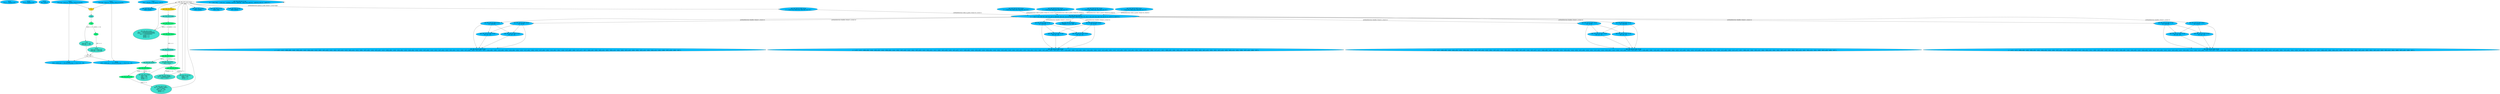 digraph "" {
	node [label="\N"];
	"59:AS"	[ast="<pyverilog.vparser.ast.Assign object at 0x752b928d3fd0>",
		def_var="['EN_E']",
		fillcolor=deepskyblue,
		label="59:AS
EN_E = ~EncDec & EN;",
		statements="[]",
		style=filled,
		typ=Assign,
		use_var="['EN']"];
	"60:AS"	[ast="<pyverilog.vparser.ast.Assign object at 0x752b92ee60d0>",
		def_var="['EN_D']",
		fillcolor=deepskyblue,
		label="60:AS
EN_D = EncDec & EN;",
		statements="[]",
		style=filled,
		typ=Assign,
		use_var="['EN']"];
	"62:AS"	[ast="<pyverilog.vparser.ast.Assign object at 0x752b92ee65b0>",
		def_var="['BSY']",
		fillcolor=deepskyblue,
		label="62:AS
BSY = BSY_E;",
		statements="[]",
		style=filled,
		typ=Assign,
		use_var="['BSY_E']"];
	"64:AS"	[ast="<pyverilog.vparser.ast.Assign object at 0x752b92ee6a90>",
		def_var="['Dvld_tmp']",
		fillcolor=deepskyblue,
		label="64:AS
Dvld_tmp = Dvld_E & ~EncDec | Dvld_D & EncDec;",
		statements="[]",
		style=filled,
		typ=Assign,
		use_var="['Dvld_E', 'Dvld_D']"];
	"67:AS"	[ast="<pyverilog.vparser.ast.Assign object at 0x752b92ec90d0>",
		def_var="['Dvld']",
		fillcolor=deepskyblue,
		label="67:AS
Dvld = ((Dvld_reg == 1'b0) && (Dvld_tmp == 1'b1))? 1'b1 : 1'b0;",
		statements="[]",
		style=filled,
		typ=Assign,
		use_var="['Dvld_reg', 'Dvld_tmp']"];
	"64:AS" -> "67:AS";
	"76:AL"	[ast="<pyverilog.vparser.ast.Always object at 0x752b92f0fa00>",
		clk_sens=False,
		fillcolor=gold,
		label="76:AL",
		sens="['CLK']",
		statements="[]",
		style=filled,
		typ=Always,
		use_var="['EN', 'Dvld_tmp', 'Kvld_tmp', 'RSTn']"];
	"64:AS" -> "76:AL";
	"65:AS"	[ast="<pyverilog.vparser.ast.Assign object at 0x752b92ee6ee0>",
		def_var="['Kvld_tmp']",
		fillcolor=deepskyblue,
		label="65:AS
Kvld_tmp = Kvld_E & ~EncDec | Kvld_D & EncDec;",
		statements="[]",
		style=filled,
		typ=Assign,
		use_var="['Kvld_E', 'Kvld_D']"];
	"68:AS"	[ast="<pyverilog.vparser.ast.Assign object at 0x752b92ec95e0>",
		def_var="['Kvld']",
		fillcolor=deepskyblue,
		label="68:AS
Kvld = ((Kvld_reg == 1'b0) && (Kvld_tmp == 1'b1))? 1'b1 : 1'b0;",
		statements="[]",
		style=filled,
		typ=Assign,
		use_var="['Kvld_reg', 'Kvld_tmp']"];
	"65:AS" -> "68:AS";
	"65:AS" -> "76:AL";
	"70:AS"	[ast="<pyverilog.vparser.ast.Assign object at 0x752b92ec9880>",
		def_var="['Dout']",
		fillcolor=deepskyblue,
		label="70:AS
Dout = (EncDec == 0)? Dout_E : Dout_D;",
		statements="[]",
		style=filled,
		typ=Assign,
		use_var="['Dout_E', 'Dout_D']"];
	"76:BL"	[ast="<pyverilog.vparser.ast.Block object at 0x752b92f0f850>",
		fillcolor=turquoise,
		label="76:BL",
		statements="[]",
		style=filled,
		typ=Block];
	"76:AL" -> "76:BL"	[cond="[]",
		lineno=None];
	"77:IF"	[ast="<pyverilog.vparser.ast.IfStatement object at 0x752b92f0f670>",
		fillcolor=springgreen,
		label="77:IF",
		statements="[]",
		style=filled,
		typ=IfStatement];
	"76:BL" -> "77:IF"	[cond="[]",
		lineno=None];
	"77:BL"	[ast="<pyverilog.vparser.ast.Block object at 0x752b92f0fd30>",
		fillcolor=turquoise,
		label="77:BL
Dvld_reg <= 1'b0;
Kvld_reg <= 1'b0;",
		statements="[<pyverilog.vparser.ast.NonblockingSubstitution object at 0x752b92f0fcd0>, <pyverilog.vparser.ast.NonblockingSubstitution object \
at 0x752b92f0ff10>]",
		style=filled,
		typ=Block];
	"77:IF" -> "77:BL"	[cond="['RSTn']",
		label="(RSTn == 0)",
		lineno=77];
	"81:IF"	[ast="<pyverilog.vparser.ast.IfStatement object at 0x752b92f0feb0>",
		fillcolor=springgreen,
		label="81:IF",
		statements="[]",
		style=filled,
		typ=IfStatement];
	"77:IF" -> "81:IF"	[cond="['RSTn']",
		label="!((RSTn == 0))",
		lineno=77];
	"Leaf_76:AL"	[def_var="['Kvld_reg', 'Dvld_reg']",
		label="Leaf_76:AL"];
	"77:BL" -> "Leaf_76:AL"	[cond="[]",
		lineno=None];
	"81:BL"	[ast="<pyverilog.vparser.ast.Block object at 0x752b92f0fa60>",
		fillcolor=turquoise,
		label="81:BL
Dvld_reg <= Dvld_tmp;
Kvld_reg <= Kvld_tmp;",
		statements="[<pyverilog.vparser.ast.NonblockingSubstitution object at 0x752b92f13460>, <pyverilog.vparser.ast.NonblockingSubstitution object \
at 0x752b92f13670>]",
		style=filled,
		typ=Block];
	"81:IF" -> "81:BL"	[cond="['EN']",
		label="(EN == 1)",
		lineno=81];
	"81:BL" -> "Leaf_76:AL"	[cond="[]",
		lineno=None];
	"Leaf_76:AL" -> "67:AS";
	"Leaf_76:AL" -> "68:AS";
	"AES_TBL_ENC.249:AS"	[ast="<pyverilog.vparser.ast.Assign object at 0x752b92f70760>",
		def_var="['Kvld']",
		fillcolor=deepskyblue,
		label="AES_TBL_ENC.249:AS
Kvld = Kvldrg;",
		statements="[]",
		style=filled,
		typ=Assign,
		use_var="['Kvldrg']"];
	"AES_TBL_ENC.250:AS"	[ast="<pyverilog.vparser.ast.Assign object at 0x752b92f70910>",
		def_var="['Dvld']",
		fillcolor=deepskyblue,
		label="AES_TBL_ENC.250:AS
Dvld = Dvldrg;",
		statements="[]",
		style=filled,
		typ=Assign,
		use_var="['Dvldrg']"];
	"AES_TBL_ENC.251:AS"	[ast="<pyverilog.vparser.ast.Assign object at 0x752b92f70ac0>",
		def_var="['Dout']",
		fillcolor=deepskyblue,
		label="AES_TBL_ENC.251:AS
Dout = Drg;",
		statements="[]",
		style=filled,
		typ=Assign,
		use_var="['Drg']"];
	"AES_TBL_ENC.252:AS"	[ast="<pyverilog.vparser.ast.Assign object at 0x752b92f70c70>",
		def_var="['BSY']",
		fillcolor=deepskyblue,
		label="AES_TBL_ENC.252:AS
BSY = BSYrg;",
		statements="[]",
		style=filled,
		typ=Assign,
		use_var="['BSYrg']"];
	"AES_TBL_ENC.254:AL"	[ast="<pyverilog.vparser.ast.Always object at 0x752b92f70f10>",
		clk_sens=False,
		fillcolor=gold,
		label="AES_TBL_ENC.254:AL",
		sens="['CLK']",
		statements="[]",
		style=filled,
		typ=Always,
		use_var="['Dnext', 'EN', 'Drdy', 'RSTn', 'Krdy', 'BSYrg', 'Kin', 'Knext', 'Rrg', 'Din', 'Krg']"];
	"AES_TBL_ENC.254:BL"	[ast="<pyverilog.vparser.ast.Block object at 0x752b92f70f40>",
		fillcolor=turquoise,
		label="AES_TBL_ENC.254:BL",
		statements="[]",
		style=filled,
		typ=Block];
	"AES_TBL_ENC.254:AL" -> "AES_TBL_ENC.254:BL"	[cond="[]",
		lineno=None];
	"AES_TBL_ENC.255:IF"	[ast="<pyverilog.vparser.ast.IfStatement object at 0x752b92f6cc10>",
		fillcolor=springgreen,
		label="AES_TBL_ENC.255:IF",
		statements="[]",
		style=filled,
		typ=IfStatement];
	"AES_TBL_ENC.254:BL" -> "AES_TBL_ENC.255:IF"	[cond="[]",
		lineno=None];
	"AES_TBL_ENC.255:BL"	[ast="<pyverilog.vparser.ast.Block object at 0x752b92f70fa0>",
		fillcolor=turquoise,
		label="AES_TBL_ENC.255:BL
Krg <= 128'h0000000000000000;
KrgX <= 128'h0000000000000000;
Rrg <= 10'b0000000001;
Kvldrg <= 0;
Dvldrg <= 0;
\
BSYrg <= 0;",
		statements="[<pyverilog.vparser.ast.NonblockingSubstitution object at 0x752b92f6c400>, <pyverilog.vparser.ast.NonblockingSubstitution object \
at 0x752b92f6c640>, <pyverilog.vparser.ast.NonblockingSubstitution object at 0x752b92f6c7f0>, <pyverilog.vparser.ast.NonblockingSubstitution \
object at 0x752b92f6c9a0>, <pyverilog.vparser.ast.NonblockingSubstitution object at 0x752b92f6cb50>, <pyverilog.vparser.ast.NonblockingSubstitution \
object at 0x752b92f6cd00>]",
		style=filled,
		typ=Block];
	"AES_TBL_ENC.255:IF" -> "AES_TBL_ENC.255:BL"	[cond="['RSTn']",
		label="(RSTn == 0)",
		lineno=255];
	"AES_TBL_ENC.263:IF"	[ast="<pyverilog.vparser.ast.IfStatement object at 0x752b92f6ccd0>",
		fillcolor=springgreen,
		label="AES_TBL_ENC.263:IF",
		statements="[]",
		style=filled,
		typ=IfStatement];
	"AES_TBL_ENC.255:IF" -> "AES_TBL_ENC.263:IF"	[cond="['RSTn']",
		label="!((RSTn == 0))",
		lineno=255];
	"AES_TBL_ENC.Leaf_254:AL"	[def_var="['BSYrg', 'KrgX', 'Drg', 'Kvldrg', 'Dvldrg', 'Rrg', 'Krg']",
		label="AES_TBL_ENC.Leaf_254:AL"];
	"AES_TBL_ENC.255:BL" -> "AES_TBL_ENC.Leaf_254:AL"	[cond="[]",
		lineno=None];
	"AES_TBL_ENC.263:BL"	[ast="<pyverilog.vparser.ast.Block object at 0x752b92f6cee0>",
		fillcolor=turquoise,
		label="AES_TBL_ENC.263:BL",
		statements="[]",
		style=filled,
		typ=Block];
	"AES_TBL_ENC.263:IF" -> "AES_TBL_ENC.263:BL"	[cond="['EN']",
		label="(EN == 1)",
		lineno=263];
	"AES_TBL_ENC.264:IF"	[ast="<pyverilog.vparser.ast.IfStatement object at 0x752b92f44580>",
		fillcolor=springgreen,
		label="AES_TBL_ENC.264:IF",
		statements="[]",
		style=filled,
		typ=IfStatement];
	"AES_TBL_ENC.263:BL" -> "AES_TBL_ENC.264:IF"	[cond="[]",
		lineno=None];
	"AES_TBL_ENC.264:BL"	[ast="<pyverilog.vparser.ast.Block object at 0x752b92f44220>",
		fillcolor=turquoise,
		label="AES_TBL_ENC.264:BL",
		statements="[]",
		style=filled,
		typ=Block];
	"AES_TBL_ENC.264:IF" -> "AES_TBL_ENC.264:BL"	[cond="['BSYrg']",
		label="(BSYrg == 0)",
		lineno=264];
	"AES_TBL_ENC.279:BL"	[ast="<pyverilog.vparser.ast.Block object at 0x752b92f44e80>",
		fillcolor=turquoise,
		label="AES_TBL_ENC.279:BL
Drg <= Dnext;",
		statements="[<pyverilog.vparser.ast.NonblockingSubstitution object at 0x752b92f79880>]",
		style=filled,
		typ=Block];
	"AES_TBL_ENC.264:IF" -> "AES_TBL_ENC.279:BL"	[cond="['BSYrg']",
		label="!((BSYrg == 0))",
		lineno=264];
	"AES_TBL_ENC.265:IF"	[ast="<pyverilog.vparser.ast.IfStatement object at 0x752b92f44b20>",
		fillcolor=springgreen,
		label="AES_TBL_ENC.265:IF",
		statements="[]",
		style=filled,
		typ=IfStatement];
	"AES_TBL_ENC.264:BL" -> "AES_TBL_ENC.265:IF"	[cond="[]",
		lineno=None];
	"AES_TBL_ENC.281:IF"	[ast="<pyverilog.vparser.ast.IfStatement object at 0x752b92f50640>",
		fillcolor=springgreen,
		label="AES_TBL_ENC.281:IF",
		statements="[]",
		style=filled,
		typ=IfStatement];
	"AES_TBL_ENC.279:BL" -> "AES_TBL_ENC.281:IF"	[cond="[]",
		lineno=None];
	"AES_TBL_ENC.281:BL"	[ast="<pyverilog.vparser.ast.Block object at 0x752b92f444c0>",
		fillcolor=turquoise,
		label="AES_TBL_ENC.281:BL
KrgX <= Krg;
Dvldrg <= 1;
BSYrg <= 0;",
		statements="[<pyverilog.vparser.ast.NonblockingSubstitution object at 0x752b92f50340>, <pyverilog.vparser.ast.NonblockingSubstitution object \
at 0x752b92f50580>, <pyverilog.vparser.ast.NonblockingSubstitution object at 0x752b92f50730>]",
		style=filled,
		typ=Block];
	"AES_TBL_ENC.281:IF" -> "AES_TBL_ENC.281:BL"	[cond="['Rrg']",
		label="(Rrg[0] == 1)",
		lineno=281];
	"AES_TBL_ENC.286:BL"	[ast="<pyverilog.vparser.ast.Block object at 0x752b92f79d30>",
		fillcolor=turquoise,
		label="AES_TBL_ENC.286:BL
Rrg <= { Rrg[8:0], Rrg[9] };
KrgX <= Knext;",
		statements="[<pyverilog.vparser.ast.NonblockingSubstitution object at 0x752b92f50c10>, <pyverilog.vparser.ast.NonblockingSubstitution object \
at 0x752b92f50c70>]",
		style=filled,
		typ=Block];
	"AES_TBL_ENC.281:IF" -> "AES_TBL_ENC.286:BL"	[cond="['Rrg']",
		label="!((Rrg[0] == 1))",
		lineno=281];
	"AES_TBL_ENC.281:BL" -> "AES_TBL_ENC.Leaf_254:AL"	[cond="[]",
		lineno=None];
	"AES_TBL_ENC.286:BL" -> "AES_TBL_ENC.Leaf_254:AL"	[cond="[]",
		lineno=None];
	"AES_TBL_ENC.265:BL"	[ast="<pyverilog.vparser.ast.Block object at 0x752b92f44c70>",
		fillcolor=turquoise,
		label="AES_TBL_ENC.265:BL
Krg <= Kin;
KrgX <= Kin;
Kvldrg <= 1;
Dvldrg <= 0;",
		statements="[<pyverilog.vparser.ast.NonblockingSubstitution object at 0x752b92f44850>, <pyverilog.vparser.ast.NonblockingSubstitution object \
at 0x752b92f44a60>, <pyverilog.vparser.ast.NonblockingSubstitution object at 0x752b92f44c10>, <pyverilog.vparser.ast.NonblockingSubstitution \
object at 0x752b92f44dc0>]",
		style=filled,
		typ=Block];
	"AES_TBL_ENC.265:IF" -> "AES_TBL_ENC.265:BL"	[cond="['Krdy']",
		label="(Krdy == 1)",
		lineno=265];
	"AES_TBL_ENC.271:IF"	[ast="<pyverilog.vparser.ast.IfStatement object at 0x752b92f44d90>",
		fillcolor=springgreen,
		label="AES_TBL_ENC.271:IF",
		statements="[]",
		style=filled,
		typ=IfStatement];
	"AES_TBL_ENC.265:IF" -> "AES_TBL_ENC.271:IF"	[cond="['Krdy']",
		label="!((Krdy == 1))",
		lineno=265];
	"AES_TBL_ENC.265:BL" -> "AES_TBL_ENC.Leaf_254:AL"	[cond="[]",
		lineno=None];
	"AES_TBL_ENC.271:BL"	[ast="<pyverilog.vparser.ast.Block object at 0x752b92f44e50>",
		fillcolor=turquoise,
		label="AES_TBL_ENC.271:BL
Rrg <= { Rrg[8:0], Rrg[9] };
KrgX <= Knext;
Drg <= Din ^ Krg;
Dvldrg <= 0;
BSYrg <= 1;",
		statements="[<pyverilog.vparser.ast.NonblockingSubstitution object at 0x752b92f79580>, <pyverilog.vparser.ast.NonblockingSubstitution object \
at 0x752b92f795e0>, <pyverilog.vparser.ast.NonblockingSubstitution object at 0x752b92f791f0>, <pyverilog.vparser.ast.NonblockingSubstitution \
object at 0x752b92f79be0>, <pyverilog.vparser.ast.NonblockingSubstitution object at 0x752b92f79d90>]",
		style=filled,
		typ=Block];
	"AES_TBL_ENC.271:IF" -> "AES_TBL_ENC.271:BL"	[cond="['Drdy']",
		label="(Drdy == 1)",
		lineno=271];
	"AES_TBL_ENC.271:BL" -> "AES_TBL_ENC.Leaf_254:AL"	[cond="[]",
		lineno=None];
	"AES_TBL_ENC.Leaf_254:AL" -> "AES_TBL_ENC.249:AS";
	"AES_TBL_ENC.Leaf_254:AL" -> "AES_TBL_ENC.250:AS";
	"AES_TBL_ENC.Leaf_254:AL" -> "AES_TBL_ENC.251:AS";
	"AES_TBL_ENC.Leaf_254:AL" -> "AES_TBL_ENC.252:AS";
	"AES_TBL_ENC.Leaf_254:AL" -> "AES_TBL_ENC.254:AL";
	"AES_TBL_ENC.EC.189:AS"	[ast="<pyverilog.vparser.ast.Assign object at 0x752b93236c70>",
		def_var="['sr']",
		fillcolor=deepskyblue,
		label="AES_TBL_ENC.EC.189:AS
sr = { sb[127:120], sb[87:80], sb[47:40], sb[7:0], sb[95:88], sb[55:48], sb[15:8], sb[103:96], sb[63:56], \
sb[23:16], sb[111:104], sb[71:64], sb[31:24], sb[119:112], sb[79:72], sb[39:32] };",
		statements="[]",
		style=filled,
		typ=Assign,
		use_var="['sb', 'sb', 'sb', 'sb', 'sb', 'sb', 'sb', 'sb', 'sb', 'sb', 'sb', 'sb', 'sb', 'sb', 'sb', 'sb']"];
	"AES_TBL_ENC.EC.199:AS"	[ast="<pyverilog.vparser.ast.Assign object at 0x752b92f824c0>",
		def_var="['do']",
		fillcolor=deepskyblue,
		label="AES_TBL_ENC.EC.199:AS
do = ((Rrg[0] == 1)? sr : mx) ^ ki;",
		statements="[]",
		style=filled,
		typ=Assign,
		use_var="['Rrg', 'sr', 'mx', 'ki']"];
	"AES_TBL_ENC.EC.189:AS" -> "AES_TBL_ENC.EC.199:AS";
	"AES_TBL_ENC.EC.217:AS"	[ast="<pyverilog.vparser.ast.Assign object at 0x752b92f5f520>",
		def_var="['ko']",
		fillcolor=deepskyblue,
		label="AES_TBL_ENC.EC.217:AS
ko = { ki[127:96] ^ { so[31:24] ^ rcon(Rrg), so[23:0] }, ki[95:64] ^ ko[127:96], ki[63:32] ^ ko[95:64], ki[\
31:0] ^ ko[63:32] };",
		statements="[]",
		style=filled,
		typ=Assign,
		use_var="['ki', 'so', 'rcon', 'Rrg', 'so', 'ki', 'ko', 'ki', 'ko', 'ki', 'ko']"];
	"AES_TBL_ENC.EC.217:AS" -> "AES_TBL_ENC.EC.217:AS";
	"AES_TBL_ENC.EC.SB3.134:AS"	[ast="<pyverilog.vparser.ast.Assign object at 0x752b93222040>",
		def_var="['y']",
		fillcolor=deepskyblue,
		label="AES_TBL_ENC.EC.SB3.134:AS
y = { S(x[31:24]), S(x[23:16]), S(x[15:8]), S(x[7:0]) };",
		statements="[]",
		style=filled,
		typ=Assign,
		use_var="['S', 'x', 'S', 'x', 'S', 'x', 'S', 'x']"];
	"AES_TBL_ENC.EC.SB2.134:AS"	[ast="<pyverilog.vparser.ast.Assign object at 0x752b93222040>",
		def_var="['y']",
		fillcolor=deepskyblue,
		label="AES_TBL_ENC.EC.SB2.134:AS
y = { S(x[31:24]), S(x[23:16]), S(x[15:8]), S(x[7:0]) };",
		statements="[]",
		style=filled,
		typ=Assign,
		use_var="['S', 'x', 'S', 'x', 'S', 'x', 'S', 'x']"];
	"AES_TBL_ENC.EC.SB1.134:AS"	[ast="<pyverilog.vparser.ast.Assign object at 0x752b93222040>",
		def_var="['y']",
		fillcolor=deepskyblue,
		label="AES_TBL_ENC.EC.SB1.134:AS
y = { S(x[31:24]), S(x[23:16]), S(x[15:8]), S(x[7:0]) };",
		statements="[]",
		style=filled,
		typ=Assign,
		use_var="['S', 'x', 'S', 'x', 'S', 'x', 'S', 'x']"];
	"AES_TBL_ENC.EC.SB0.134:AS"	[ast="<pyverilog.vparser.ast.Assign object at 0x752b93222040>",
		def_var="['y']",
		fillcolor=deepskyblue,
		label="AES_TBL_ENC.EC.SB0.134:AS
y = { S(x[31:24]), S(x[23:16]), S(x[15:8]), S(x[7:0]) };",
		statements="[]",
		style=filled,
		typ=Assign,
		use_var="['S', 'x', 'S', 'x', 'S', 'x', 'S', 'x']"];
	"AES_TBL_ENC.EC.SBK.134:AS"	[ast="<pyverilog.vparser.ast.Assign object at 0x752b93222040>",
		def_var="['y']",
		fillcolor=deepskyblue,
		label="AES_TBL_ENC.EC.SBK.134:AS
y = { S(x[31:24]), S(x[23:16]), S(x[15:8]), S(x[7:0]) };",
		statements="[]",
		style=filled,
		typ=Assign,
		use_var="['S', 'x', 'S', 'x', 'S', 'x', 'S', 'x']"];
	"AES_TBL_ENC.EC.MX3.147:AS"	[ast="<pyverilog.vparser.ast.Assign object at 0x752b93222d60>",
		def_var="['a2']",
		fillcolor=deepskyblue,
		label="AES_TBL_ENC.EC.MX3.147:AS
a2 = x[23:16];",
		statements="[]",
		style=filled,
		typ=Assign,
		use_var="['x']"];
	"AES_TBL_ENC.EC.MX3.150:AS"	[ast="<pyverilog.vparser.ast.Assign object at 0x752b93233ac0>",
		def_var="['b2']",
		fillcolor=deepskyblue,
		label="AES_TBL_ENC.EC.MX3.150:AS
b2 = a2 ^ a1;",
		statements="[]",
		style=filled,
		typ=Assign,
		use_var="['a2', 'a1']"];
	"AES_TBL_ENC.EC.MX3.147:AS" -> "AES_TBL_ENC.EC.MX3.150:AS";
	"AES_TBL_ENC.EC.MX3.151:AS"	[ast="<pyverilog.vparser.ast.Assign object at 0x752b93233e80>",
		def_var="['b0']",
		fillcolor=deepskyblue,
		label="AES_TBL_ENC.EC.MX3.151:AS
b0 = a0 ^ a3;",
		statements="[]",
		style=filled,
		typ=Assign,
		use_var="['a0', 'a3']"];
	"AES_TBL_ENC.EC.MX3.147:AS" -> "AES_TBL_ENC.EC.MX3.151:AS";
	"AES_TBL_ENC.EC.MX3.153:AS"	[ast="<pyverilog.vparser.ast.Assign object at 0x752b93242880>",
		def_var="['y']",
		fillcolor=deepskyblue,
		label="AES_TBL_ENC.EC.MX3.153:AS
y = { a2[7] ^ b1[7] ^ b3[6], a2[6] ^ b1[6] ^ b3[5], a2[5] ^ b1[5] ^ b3[4], a2[4] ^ b1[4] ^ b3[3] ^ b3[\
7], a2[3] ^ b1[3] ^ b3[2] ^ b3[7], a2[2] ^ b1[2] ^ b3[1], a2[1] ^ b1[1] ^ b3[0] ^ b3[7], a2[0] ^ b1[0] ^ b3[7], a3[7] ^ b1[7] ^ \
b2[6], a3[6] ^ b1[6] ^ b2[5], a3[5] ^ b1[5] ^ b2[4], a3[4] ^ b1[4] ^ b2[3] ^ b2[7], a3[3] ^ b1[3] ^ b2[2] ^ b2[7], a3[2] ^ b1[2] ^ \
b2[1], a3[1] ^ b1[1] ^ b2[0] ^ b2[7], a3[0] ^ b1[0] ^ b2[7], a0[7] ^ b3[7] ^ b1[6], a0[6] ^ b3[6] ^ b1[5], a0[5] ^ b3[5] ^ b1[4], \
a0[4] ^ b3[4] ^ b1[3] ^ b1[7], a0[3] ^ b3[3] ^ b1[2] ^ b1[7], a0[2] ^ b3[2] ^ b1[1], a0[1] ^ b3[1] ^ b1[0] ^ b1[7], a0[0] ^ b3[0] ^ \
b1[7], a1[7] ^ b3[7] ^ b0[6], a1[6] ^ b3[6] ^ b0[5], a1[5] ^ b3[5] ^ b0[4], a1[4] ^ b3[4] ^ b0[3] ^ b0[7], a1[3] ^ b3[3] ^ b0[2] ^ \
b0[7], a1[2] ^ b3[2] ^ b0[1], a1[1] ^ b3[1] ^ b0[0] ^ b0[7], a1[0] ^ b3[0] ^ b0[7] };",
		statements="[]",
		style=filled,
		typ=Assign,
		use_var="['a2', 'b1', 'b3', 'a2', 'b1', 'b3', 'a2', 'b1', 'b3', 'a2', 'b1', 'b3', 'b3', 'a2', 'b1', 'b3', 'b3', 'a2', 'b1', 'b3', 'a2', '\
b1', 'b3', 'b3', 'a2', 'b1', 'b3', 'a3', 'b1', 'b2', 'a3', 'b1', 'b2', 'a3', 'b1', 'b2', 'a3', 'b1', 'b2', 'b2', 'a3', 'b1', 'b2', '\
b2', 'a3', 'b1', 'b2', 'a3', 'b1', 'b2', 'b2', 'a3', 'b1', 'b2', 'a0', 'b3', 'b1', 'a0', 'b3', 'b1', 'a0', 'b3', 'b1', 'a0', 'b3', '\
b1', 'b1', 'a0', 'b3', 'b1', 'b1', 'a0', 'b3', 'b1', 'a0', 'b3', 'b1', 'b1', 'a0', 'b3', 'b1', 'a1', 'b3', 'b0', 'a1', 'b3', 'b0', '\
a1', 'b3', 'b0', 'a1', 'b3', 'b0', 'b0', 'a1', 'b3', 'b0', 'b0', 'a1', 'b3', 'b0', 'a1', 'b3', 'b0', 'b0', 'a1', 'b3', 'b0']"];
	"AES_TBL_ENC.EC.MX3.147:AS" -> "AES_TBL_ENC.EC.MX3.153:AS";
	"AES_TBL_ENC.EC.MX3.148:AS"	[ast="<pyverilog.vparser.ast.Assign object at 0x752b932332e0>",
		def_var="['a0']",
		fillcolor=deepskyblue,
		label="AES_TBL_ENC.EC.MX3.148:AS
a0 = x[7:0];",
		statements="[]",
		style=filled,
		typ=Assign,
		use_var="['x']"];
	"AES_TBL_ENC.EC.MX3.148:AS" -> "AES_TBL_ENC.EC.MX3.150:AS";
	"AES_TBL_ENC.EC.MX3.148:AS" -> "AES_TBL_ENC.EC.MX3.151:AS";
	"AES_TBL_ENC.EC.MX3.148:AS" -> "AES_TBL_ENC.EC.MX3.153:AS";
	"AES_TBL_ENC.EC.MX3.150:AS" -> "AES_TBL_ENC.EC.MX3.153:AS";
	"AES_TBL_ENC.EC.MX3.151:AS" -> "AES_TBL_ENC.EC.MX3.153:AS";
	"AES_TBL_ENC.EC.MX2.147:AS"	[ast="<pyverilog.vparser.ast.Assign object at 0x752b93222d60>",
		def_var="['a2']",
		fillcolor=deepskyblue,
		label="AES_TBL_ENC.EC.MX2.147:AS
a2 = x[23:16];",
		statements="[]",
		style=filled,
		typ=Assign,
		use_var="['x']"];
	"AES_TBL_ENC.EC.MX2.150:AS"	[ast="<pyverilog.vparser.ast.Assign object at 0x752b93233ac0>",
		def_var="['b2']",
		fillcolor=deepskyblue,
		label="AES_TBL_ENC.EC.MX2.150:AS
b2 = a2 ^ a1;",
		statements="[]",
		style=filled,
		typ=Assign,
		use_var="['a2', 'a1']"];
	"AES_TBL_ENC.EC.MX2.147:AS" -> "AES_TBL_ENC.EC.MX2.150:AS";
	"AES_TBL_ENC.EC.MX2.151:AS"	[ast="<pyverilog.vparser.ast.Assign object at 0x752b93233e80>",
		def_var="['b0']",
		fillcolor=deepskyblue,
		label="AES_TBL_ENC.EC.MX2.151:AS
b0 = a0 ^ a3;",
		statements="[]",
		style=filled,
		typ=Assign,
		use_var="['a0', 'a3']"];
	"AES_TBL_ENC.EC.MX2.147:AS" -> "AES_TBL_ENC.EC.MX2.151:AS";
	"AES_TBL_ENC.EC.MX2.153:AS"	[ast="<pyverilog.vparser.ast.Assign object at 0x752b93242880>",
		def_var="['y']",
		fillcolor=deepskyblue,
		label="AES_TBL_ENC.EC.MX2.153:AS
y = { a2[7] ^ b1[7] ^ b3[6], a2[6] ^ b1[6] ^ b3[5], a2[5] ^ b1[5] ^ b3[4], a2[4] ^ b1[4] ^ b3[3] ^ b3[\
7], a2[3] ^ b1[3] ^ b3[2] ^ b3[7], a2[2] ^ b1[2] ^ b3[1], a2[1] ^ b1[1] ^ b3[0] ^ b3[7], a2[0] ^ b1[0] ^ b3[7], a3[7] ^ b1[7] ^ \
b2[6], a3[6] ^ b1[6] ^ b2[5], a3[5] ^ b1[5] ^ b2[4], a3[4] ^ b1[4] ^ b2[3] ^ b2[7], a3[3] ^ b1[3] ^ b2[2] ^ b2[7], a3[2] ^ b1[2] ^ \
b2[1], a3[1] ^ b1[1] ^ b2[0] ^ b2[7], a3[0] ^ b1[0] ^ b2[7], a0[7] ^ b3[7] ^ b1[6], a0[6] ^ b3[6] ^ b1[5], a0[5] ^ b3[5] ^ b1[4], \
a0[4] ^ b3[4] ^ b1[3] ^ b1[7], a0[3] ^ b3[3] ^ b1[2] ^ b1[7], a0[2] ^ b3[2] ^ b1[1], a0[1] ^ b3[1] ^ b1[0] ^ b1[7], a0[0] ^ b3[0] ^ \
b1[7], a1[7] ^ b3[7] ^ b0[6], a1[6] ^ b3[6] ^ b0[5], a1[5] ^ b3[5] ^ b0[4], a1[4] ^ b3[4] ^ b0[3] ^ b0[7], a1[3] ^ b3[3] ^ b0[2] ^ \
b0[7], a1[2] ^ b3[2] ^ b0[1], a1[1] ^ b3[1] ^ b0[0] ^ b0[7], a1[0] ^ b3[0] ^ b0[7] };",
		statements="[]",
		style=filled,
		typ=Assign,
		use_var="['a2', 'b1', 'b3', 'a2', 'b1', 'b3', 'a2', 'b1', 'b3', 'a2', 'b1', 'b3', 'b3', 'a2', 'b1', 'b3', 'b3', 'a2', 'b1', 'b3', 'a2', '\
b1', 'b3', 'b3', 'a2', 'b1', 'b3', 'a3', 'b1', 'b2', 'a3', 'b1', 'b2', 'a3', 'b1', 'b2', 'a3', 'b1', 'b2', 'b2', 'a3', 'b1', 'b2', '\
b2', 'a3', 'b1', 'b2', 'a3', 'b1', 'b2', 'b2', 'a3', 'b1', 'b2', 'a0', 'b3', 'b1', 'a0', 'b3', 'b1', 'a0', 'b3', 'b1', 'a0', 'b3', '\
b1', 'b1', 'a0', 'b3', 'b1', 'b1', 'a0', 'b3', 'b1', 'a0', 'b3', 'b1', 'b1', 'a0', 'b3', 'b1', 'a1', 'b3', 'b0', 'a1', 'b3', 'b0', '\
a1', 'b3', 'b0', 'a1', 'b3', 'b0', 'b0', 'a1', 'b3', 'b0', 'b0', 'a1', 'b3', 'b0', 'a1', 'b3', 'b0', 'b0', 'a1', 'b3', 'b0']"];
	"AES_TBL_ENC.EC.MX2.147:AS" -> "AES_TBL_ENC.EC.MX2.153:AS";
	"AES_TBL_ENC.EC.MX2.148:AS"	[ast="<pyverilog.vparser.ast.Assign object at 0x752b932332e0>",
		def_var="['a0']",
		fillcolor=deepskyblue,
		label="AES_TBL_ENC.EC.MX2.148:AS
a0 = x[7:0];",
		statements="[]",
		style=filled,
		typ=Assign,
		use_var="['x']"];
	"AES_TBL_ENC.EC.MX2.148:AS" -> "AES_TBL_ENC.EC.MX2.150:AS";
	"AES_TBL_ENC.EC.MX2.148:AS" -> "AES_TBL_ENC.EC.MX2.151:AS";
	"AES_TBL_ENC.EC.MX2.148:AS" -> "AES_TBL_ENC.EC.MX2.153:AS";
	"AES_TBL_ENC.EC.MX2.150:AS" -> "AES_TBL_ENC.EC.MX2.153:AS";
	"AES_TBL_ENC.EC.MX2.151:AS" -> "AES_TBL_ENC.EC.MX2.153:AS";
	"AES_TBL_ENC.EC.MX1.147:AS"	[ast="<pyverilog.vparser.ast.Assign object at 0x752b93222d60>",
		def_var="['a2']",
		fillcolor=deepskyblue,
		label="AES_TBL_ENC.EC.MX1.147:AS
a2 = x[23:16];",
		statements="[]",
		style=filled,
		typ=Assign,
		use_var="['x']"];
	"AES_TBL_ENC.EC.MX1.150:AS"	[ast="<pyverilog.vparser.ast.Assign object at 0x752b93233ac0>",
		def_var="['b2']",
		fillcolor=deepskyblue,
		label="AES_TBL_ENC.EC.MX1.150:AS
b2 = a2 ^ a1;",
		statements="[]",
		style=filled,
		typ=Assign,
		use_var="['a2', 'a1']"];
	"AES_TBL_ENC.EC.MX1.147:AS" -> "AES_TBL_ENC.EC.MX1.150:AS";
	"AES_TBL_ENC.EC.MX1.151:AS"	[ast="<pyverilog.vparser.ast.Assign object at 0x752b93233e80>",
		def_var="['b0']",
		fillcolor=deepskyblue,
		label="AES_TBL_ENC.EC.MX1.151:AS
b0 = a0 ^ a3;",
		statements="[]",
		style=filled,
		typ=Assign,
		use_var="['a0', 'a3']"];
	"AES_TBL_ENC.EC.MX1.147:AS" -> "AES_TBL_ENC.EC.MX1.151:AS";
	"AES_TBL_ENC.EC.MX1.153:AS"	[ast="<pyverilog.vparser.ast.Assign object at 0x752b93242880>",
		def_var="['y']",
		fillcolor=deepskyblue,
		label="AES_TBL_ENC.EC.MX1.153:AS
y = { a2[7] ^ b1[7] ^ b3[6], a2[6] ^ b1[6] ^ b3[5], a2[5] ^ b1[5] ^ b3[4], a2[4] ^ b1[4] ^ b3[3] ^ b3[\
7], a2[3] ^ b1[3] ^ b3[2] ^ b3[7], a2[2] ^ b1[2] ^ b3[1], a2[1] ^ b1[1] ^ b3[0] ^ b3[7], a2[0] ^ b1[0] ^ b3[7], a3[7] ^ b1[7] ^ \
b2[6], a3[6] ^ b1[6] ^ b2[5], a3[5] ^ b1[5] ^ b2[4], a3[4] ^ b1[4] ^ b2[3] ^ b2[7], a3[3] ^ b1[3] ^ b2[2] ^ b2[7], a3[2] ^ b1[2] ^ \
b2[1], a3[1] ^ b1[1] ^ b2[0] ^ b2[7], a3[0] ^ b1[0] ^ b2[7], a0[7] ^ b3[7] ^ b1[6], a0[6] ^ b3[6] ^ b1[5], a0[5] ^ b3[5] ^ b1[4], \
a0[4] ^ b3[4] ^ b1[3] ^ b1[7], a0[3] ^ b3[3] ^ b1[2] ^ b1[7], a0[2] ^ b3[2] ^ b1[1], a0[1] ^ b3[1] ^ b1[0] ^ b1[7], a0[0] ^ b3[0] ^ \
b1[7], a1[7] ^ b3[7] ^ b0[6], a1[6] ^ b3[6] ^ b0[5], a1[5] ^ b3[5] ^ b0[4], a1[4] ^ b3[4] ^ b0[3] ^ b0[7], a1[3] ^ b3[3] ^ b0[2] ^ \
b0[7], a1[2] ^ b3[2] ^ b0[1], a1[1] ^ b3[1] ^ b0[0] ^ b0[7], a1[0] ^ b3[0] ^ b0[7] };",
		statements="[]",
		style=filled,
		typ=Assign,
		use_var="['a2', 'b1', 'b3', 'a2', 'b1', 'b3', 'a2', 'b1', 'b3', 'a2', 'b1', 'b3', 'b3', 'a2', 'b1', 'b3', 'b3', 'a2', 'b1', 'b3', 'a2', '\
b1', 'b3', 'b3', 'a2', 'b1', 'b3', 'a3', 'b1', 'b2', 'a3', 'b1', 'b2', 'a3', 'b1', 'b2', 'a3', 'b1', 'b2', 'b2', 'a3', 'b1', 'b2', '\
b2', 'a3', 'b1', 'b2', 'a3', 'b1', 'b2', 'b2', 'a3', 'b1', 'b2', 'a0', 'b3', 'b1', 'a0', 'b3', 'b1', 'a0', 'b3', 'b1', 'a0', 'b3', '\
b1', 'b1', 'a0', 'b3', 'b1', 'b1', 'a0', 'b3', 'b1', 'a0', 'b3', 'b1', 'b1', 'a0', 'b3', 'b1', 'a1', 'b3', 'b0', 'a1', 'b3', 'b0', '\
a1', 'b3', 'b0', 'a1', 'b3', 'b0', 'b0', 'a1', 'b3', 'b0', 'b0', 'a1', 'b3', 'b0', 'a1', 'b3', 'b0', 'b0', 'a1', 'b3', 'b0']"];
	"AES_TBL_ENC.EC.MX1.147:AS" -> "AES_TBL_ENC.EC.MX1.153:AS";
	"AES_TBL_ENC.EC.MX1.148:AS"	[ast="<pyverilog.vparser.ast.Assign object at 0x752b932332e0>",
		def_var="['a0']",
		fillcolor=deepskyblue,
		label="AES_TBL_ENC.EC.MX1.148:AS
a0 = x[7:0];",
		statements="[]",
		style=filled,
		typ=Assign,
		use_var="['x']"];
	"AES_TBL_ENC.EC.MX1.148:AS" -> "AES_TBL_ENC.EC.MX1.150:AS";
	"AES_TBL_ENC.EC.MX1.148:AS" -> "AES_TBL_ENC.EC.MX1.151:AS";
	"AES_TBL_ENC.EC.MX1.148:AS" -> "AES_TBL_ENC.EC.MX1.153:AS";
	"AES_TBL_ENC.EC.MX1.150:AS" -> "AES_TBL_ENC.EC.MX1.153:AS";
	"AES_TBL_ENC.EC.MX1.151:AS" -> "AES_TBL_ENC.EC.MX1.153:AS";
	"AES_TBL_ENC.EC.MX0.147:AS"	[ast="<pyverilog.vparser.ast.Assign object at 0x752b93222d60>",
		def_var="['a2']",
		fillcolor=deepskyblue,
		label="AES_TBL_ENC.EC.MX0.147:AS
a2 = x[23:16];",
		statements="[]",
		style=filled,
		typ=Assign,
		use_var="['x']"];
	"AES_TBL_ENC.EC.MX0.150:AS"	[ast="<pyverilog.vparser.ast.Assign object at 0x752b93233ac0>",
		def_var="['b2']",
		fillcolor=deepskyblue,
		label="AES_TBL_ENC.EC.MX0.150:AS
b2 = a2 ^ a1;",
		statements="[]",
		style=filled,
		typ=Assign,
		use_var="['a2', 'a1']"];
	"AES_TBL_ENC.EC.MX0.147:AS" -> "AES_TBL_ENC.EC.MX0.150:AS";
	"AES_TBL_ENC.EC.MX0.151:AS"	[ast="<pyverilog.vparser.ast.Assign object at 0x752b93233e80>",
		def_var="['b0']",
		fillcolor=deepskyblue,
		label="AES_TBL_ENC.EC.MX0.151:AS
b0 = a0 ^ a3;",
		statements="[]",
		style=filled,
		typ=Assign,
		use_var="['a0', 'a3']"];
	"AES_TBL_ENC.EC.MX0.147:AS" -> "AES_TBL_ENC.EC.MX0.151:AS";
	"AES_TBL_ENC.EC.MX0.153:AS"	[ast="<pyverilog.vparser.ast.Assign object at 0x752b93242880>",
		def_var="['y']",
		fillcolor=deepskyblue,
		label="AES_TBL_ENC.EC.MX0.153:AS
y = { a2[7] ^ b1[7] ^ b3[6], a2[6] ^ b1[6] ^ b3[5], a2[5] ^ b1[5] ^ b3[4], a2[4] ^ b1[4] ^ b3[3] ^ b3[\
7], a2[3] ^ b1[3] ^ b3[2] ^ b3[7], a2[2] ^ b1[2] ^ b3[1], a2[1] ^ b1[1] ^ b3[0] ^ b3[7], a2[0] ^ b1[0] ^ b3[7], a3[7] ^ b1[7] ^ \
b2[6], a3[6] ^ b1[6] ^ b2[5], a3[5] ^ b1[5] ^ b2[4], a3[4] ^ b1[4] ^ b2[3] ^ b2[7], a3[3] ^ b1[3] ^ b2[2] ^ b2[7], a3[2] ^ b1[2] ^ \
b2[1], a3[1] ^ b1[1] ^ b2[0] ^ b2[7], a3[0] ^ b1[0] ^ b2[7], a0[7] ^ b3[7] ^ b1[6], a0[6] ^ b3[6] ^ b1[5], a0[5] ^ b3[5] ^ b1[4], \
a0[4] ^ b3[4] ^ b1[3] ^ b1[7], a0[3] ^ b3[3] ^ b1[2] ^ b1[7], a0[2] ^ b3[2] ^ b1[1], a0[1] ^ b3[1] ^ b1[0] ^ b1[7], a0[0] ^ b3[0] ^ \
b1[7], a1[7] ^ b3[7] ^ b0[6], a1[6] ^ b3[6] ^ b0[5], a1[5] ^ b3[5] ^ b0[4], a1[4] ^ b3[4] ^ b0[3] ^ b0[7], a1[3] ^ b3[3] ^ b0[2] ^ \
b0[7], a1[2] ^ b3[2] ^ b0[1], a1[1] ^ b3[1] ^ b0[0] ^ b0[7], a1[0] ^ b3[0] ^ b0[7] };",
		statements="[]",
		style=filled,
		typ=Assign,
		use_var="['a2', 'b1', 'b3', 'a2', 'b1', 'b3', 'a2', 'b1', 'b3', 'a2', 'b1', 'b3', 'b3', 'a2', 'b1', 'b3', 'b3', 'a2', 'b1', 'b3', 'a2', '\
b1', 'b3', 'b3', 'a2', 'b1', 'b3', 'a3', 'b1', 'b2', 'a3', 'b1', 'b2', 'a3', 'b1', 'b2', 'a3', 'b1', 'b2', 'b2', 'a3', 'b1', 'b2', '\
b2', 'a3', 'b1', 'b2', 'a3', 'b1', 'b2', 'b2', 'a3', 'b1', 'b2', 'a0', 'b3', 'b1', 'a0', 'b3', 'b1', 'a0', 'b3', 'b1', 'a0', 'b3', '\
b1', 'b1', 'a0', 'b3', 'b1', 'b1', 'a0', 'b3', 'b1', 'a0', 'b3', 'b1', 'b1', 'a0', 'b3', 'b1', 'a1', 'b3', 'b0', 'a1', 'b3', 'b0', '\
a1', 'b3', 'b0', 'a1', 'b3', 'b0', 'b0', 'a1', 'b3', 'b0', 'b0', 'a1', 'b3', 'b0', 'a1', 'b3', 'b0', 'b0', 'a1', 'b3', 'b0']"];
	"AES_TBL_ENC.EC.MX0.147:AS" -> "AES_TBL_ENC.EC.MX0.153:AS";
	"AES_TBL_ENC.EC.MX0.148:AS"	[ast="<pyverilog.vparser.ast.Assign object at 0x752b932332e0>",
		def_var="['a0']",
		fillcolor=deepskyblue,
		label="AES_TBL_ENC.EC.MX0.148:AS
a0 = x[7:0];",
		statements="[]",
		style=filled,
		typ=Assign,
		use_var="['x']"];
	"AES_TBL_ENC.EC.MX0.148:AS" -> "AES_TBL_ENC.EC.MX0.150:AS";
	"AES_TBL_ENC.EC.MX0.148:AS" -> "AES_TBL_ENC.EC.MX0.151:AS";
	"AES_TBL_ENC.EC.MX0.148:AS" -> "AES_TBL_ENC.EC.MX0.153:AS";
	"AES_TBL_ENC.EC.MX0.150:AS" -> "AES_TBL_ENC.EC.MX0.153:AS";
	"AES_TBL_ENC.EC.MX0.151:AS" -> "AES_TBL_ENC.EC.MX0.153:AS";

	// ---- BEGIN EDGES-ONLY BRIDGES (Key→SBK, S-Boxes→sr, sr→MixColumns) ----
	"AES_TBL_ENC.Leaf_254:AL" -> "AES_TBL_ENC.EC.SBK.134:AS"	[cond="[]",
		label="portbind(direction=parent_to_child, formal=x, actual=KrgX)",
		lineno=134];
	"AES_TBL_ENC.EC.SB3.134:AS" -> "AES_TBL_ENC.EC.189:AS"	[cond="[]",
		label="portbind(direction=child_to_parent, formal=sb, actual=y)",
		lineno=189];
	"AES_TBL_ENC.EC.SB2.134:AS" -> "AES_TBL_ENC.EC.189:AS"	[cond="[]",
		label="portbind(direction=child_to_parent, formal=sb, actual=y)",
		lineno=189];
	"AES_TBL_ENC.EC.SB1.134:AS" -> "AES_TBL_ENC.EC.189:AS"	[cond="[]",
		label="portbind(direction=child_to_parent, formal=sb, actual=y)",
		lineno=189];
	"AES_TBL_ENC.EC.SB0.134:AS" -> "AES_TBL_ENC.EC.189:AS"	[cond="[]",
		label="portbind(direction=child_to_parent, formal=sb, actual=y)",
		lineno=189];
	"AES_TBL_ENC.EC.SBK.134:AS" -> "AES_TBL_ENC.EC.189:AS"	[cond="[]",
		label="portbind(direction=child_to_parent, formal=sb, actual=y)",
		lineno=189];
	"AES_TBL_ENC.EC.189:AS" -> "AES_TBL_ENC.EC.MX3.147:AS"	[cond="[]",
		label="portbind(direction=dataflow, formal=x, actual=sr)",
		lineno=147];
	"AES_TBL_ENC.EC.189:AS" -> "AES_TBL_ENC.EC.MX3.148:AS"	[cond="[]",
		label="portbind(direction=dataflow, formal=x, actual=sr)",
		lineno=148];
	"AES_TBL_ENC.EC.189:AS" -> "AES_TBL_ENC.EC.MX2.147:AS"	[cond="[]",
		label="portbind(direction=dataflow, formal=x, actual=sr)",
		lineno=147];
	"AES_TBL_ENC.EC.189:AS" -> "AES_TBL_ENC.EC.MX2.148:AS"	[cond="[]",
		label="portbind(direction=dataflow, formal=x, actual=sr)",
		lineno=148];
	"AES_TBL_ENC.EC.189:AS" -> "AES_TBL_ENC.EC.MX1.147:AS"	[cond="[]",
		label="portbind(direction=dataflow, formal=x, actual=sr)",
		lineno=147];
	"AES_TBL_ENC.EC.189:AS" -> "AES_TBL_ENC.EC.MX1.148:AS"	[cond="[]",
		label="portbind(direction=dataflow, formal=x, actual=sr)",
		lineno=148];
	"AES_TBL_ENC.EC.189:AS" -> "AES_TBL_ENC.EC.MX0.147:AS"	[cond="[]",
		label="portbind(direction=dataflow, formal=x, actual=sr)",
		lineno=147];
	"AES_TBL_ENC.EC.189:AS" -> "AES_TBL_ENC.EC.MX0.148:AS"	[cond="[]",
		label="portbind(direction=dataflow, formal=x, actual=sr)",
		lineno=148];
	// ---- END EDGES-ONLY BRIDGES ----
}
